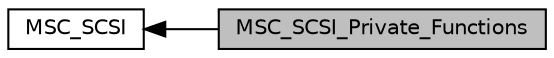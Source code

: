 digraph "MSC_SCSI_Private_Functions"
{
  edge [fontname="Helvetica",fontsize="10",labelfontname="Helvetica",labelfontsize="10"];
  node [fontname="Helvetica",fontsize="10",shape=record];
  rankdir=LR;
  Node0 [label="MSC_SCSI_Private_Functions",height=0.2,width=0.4,color="black", fillcolor="grey75", style="filled", fontcolor="black"];
  Node1 [label="MSC_SCSI",height=0.2,width=0.4,color="black", fillcolor="white", style="filled",URL="$group___m_s_c___s_c_s_i.html",tooltip="Mass storage SCSI layer module. "];
  Node1->Node0 [shape=plaintext, dir="back", style="solid"];
}
